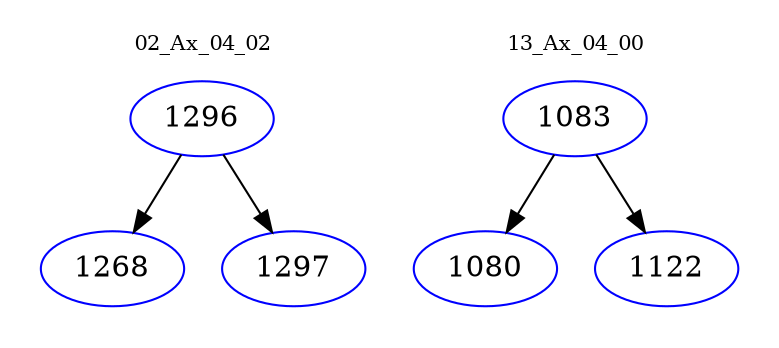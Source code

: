 digraph{
subgraph cluster_0 {
color = white
label = "02_Ax_04_02";
fontsize=10;
T0_1296 [label="1296", color="blue"]
T0_1296 -> T0_1268 [color="black"]
T0_1268 [label="1268", color="blue"]
T0_1296 -> T0_1297 [color="black"]
T0_1297 [label="1297", color="blue"]
}
subgraph cluster_1 {
color = white
label = "13_Ax_04_00";
fontsize=10;
T1_1083 [label="1083", color="blue"]
T1_1083 -> T1_1080 [color="black"]
T1_1080 [label="1080", color="blue"]
T1_1083 -> T1_1122 [color="black"]
T1_1122 [label="1122", color="blue"]
}
}
